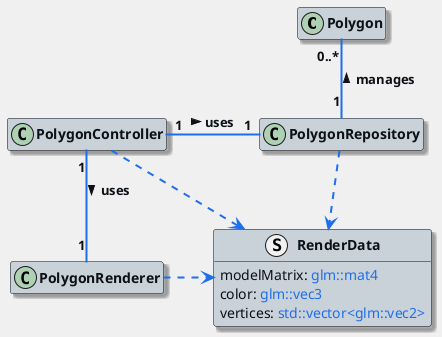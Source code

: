 @startuml PolygonRenderingSystem

skinparam Shadowing true

skinparam backgroundColor #F0F0F0

skinparam nodesep 50

skinparam class {
  BackgroundColor #C9D1D9
  BorderColor #0D1117
  FontColor #0D1117
  FontStyle bold
  StereotypeFontColor #1F6FEB
}

skinparam Arrow {
  Color #1F6FEB
  FontColor #0D1117
  FontStyle bold
  Thickness 2
}

class Polygon {
}

class PolygonController {
}

class PolygonRenderer {
}

class PolygonRepository {
}

struct RenderData {
  {field} <color:#0D1117>modelMatrix:</color> <color:#1F6FEB>glm::mat4</color>
  {field} <color:#0D1117>color:</color> <color:#1F6FEB>glm::vec3</color>
  {field} <color:#0D1117>vertices:</color> <color:#1F6FEB>std::vector<glm::vec2></color>
}

PolygonController "1" -down- "1" PolygonRenderer : uses >
PolygonController "1" -right- "1" PolygonRepository : uses >
PolygonRepository "1" -up- "0..*" Polygon : manages >
PolygonRenderer .right.> RenderData
PolygonRepository .down.> RenderData
PolygonController ..> RenderData

hide empty members

@enduml